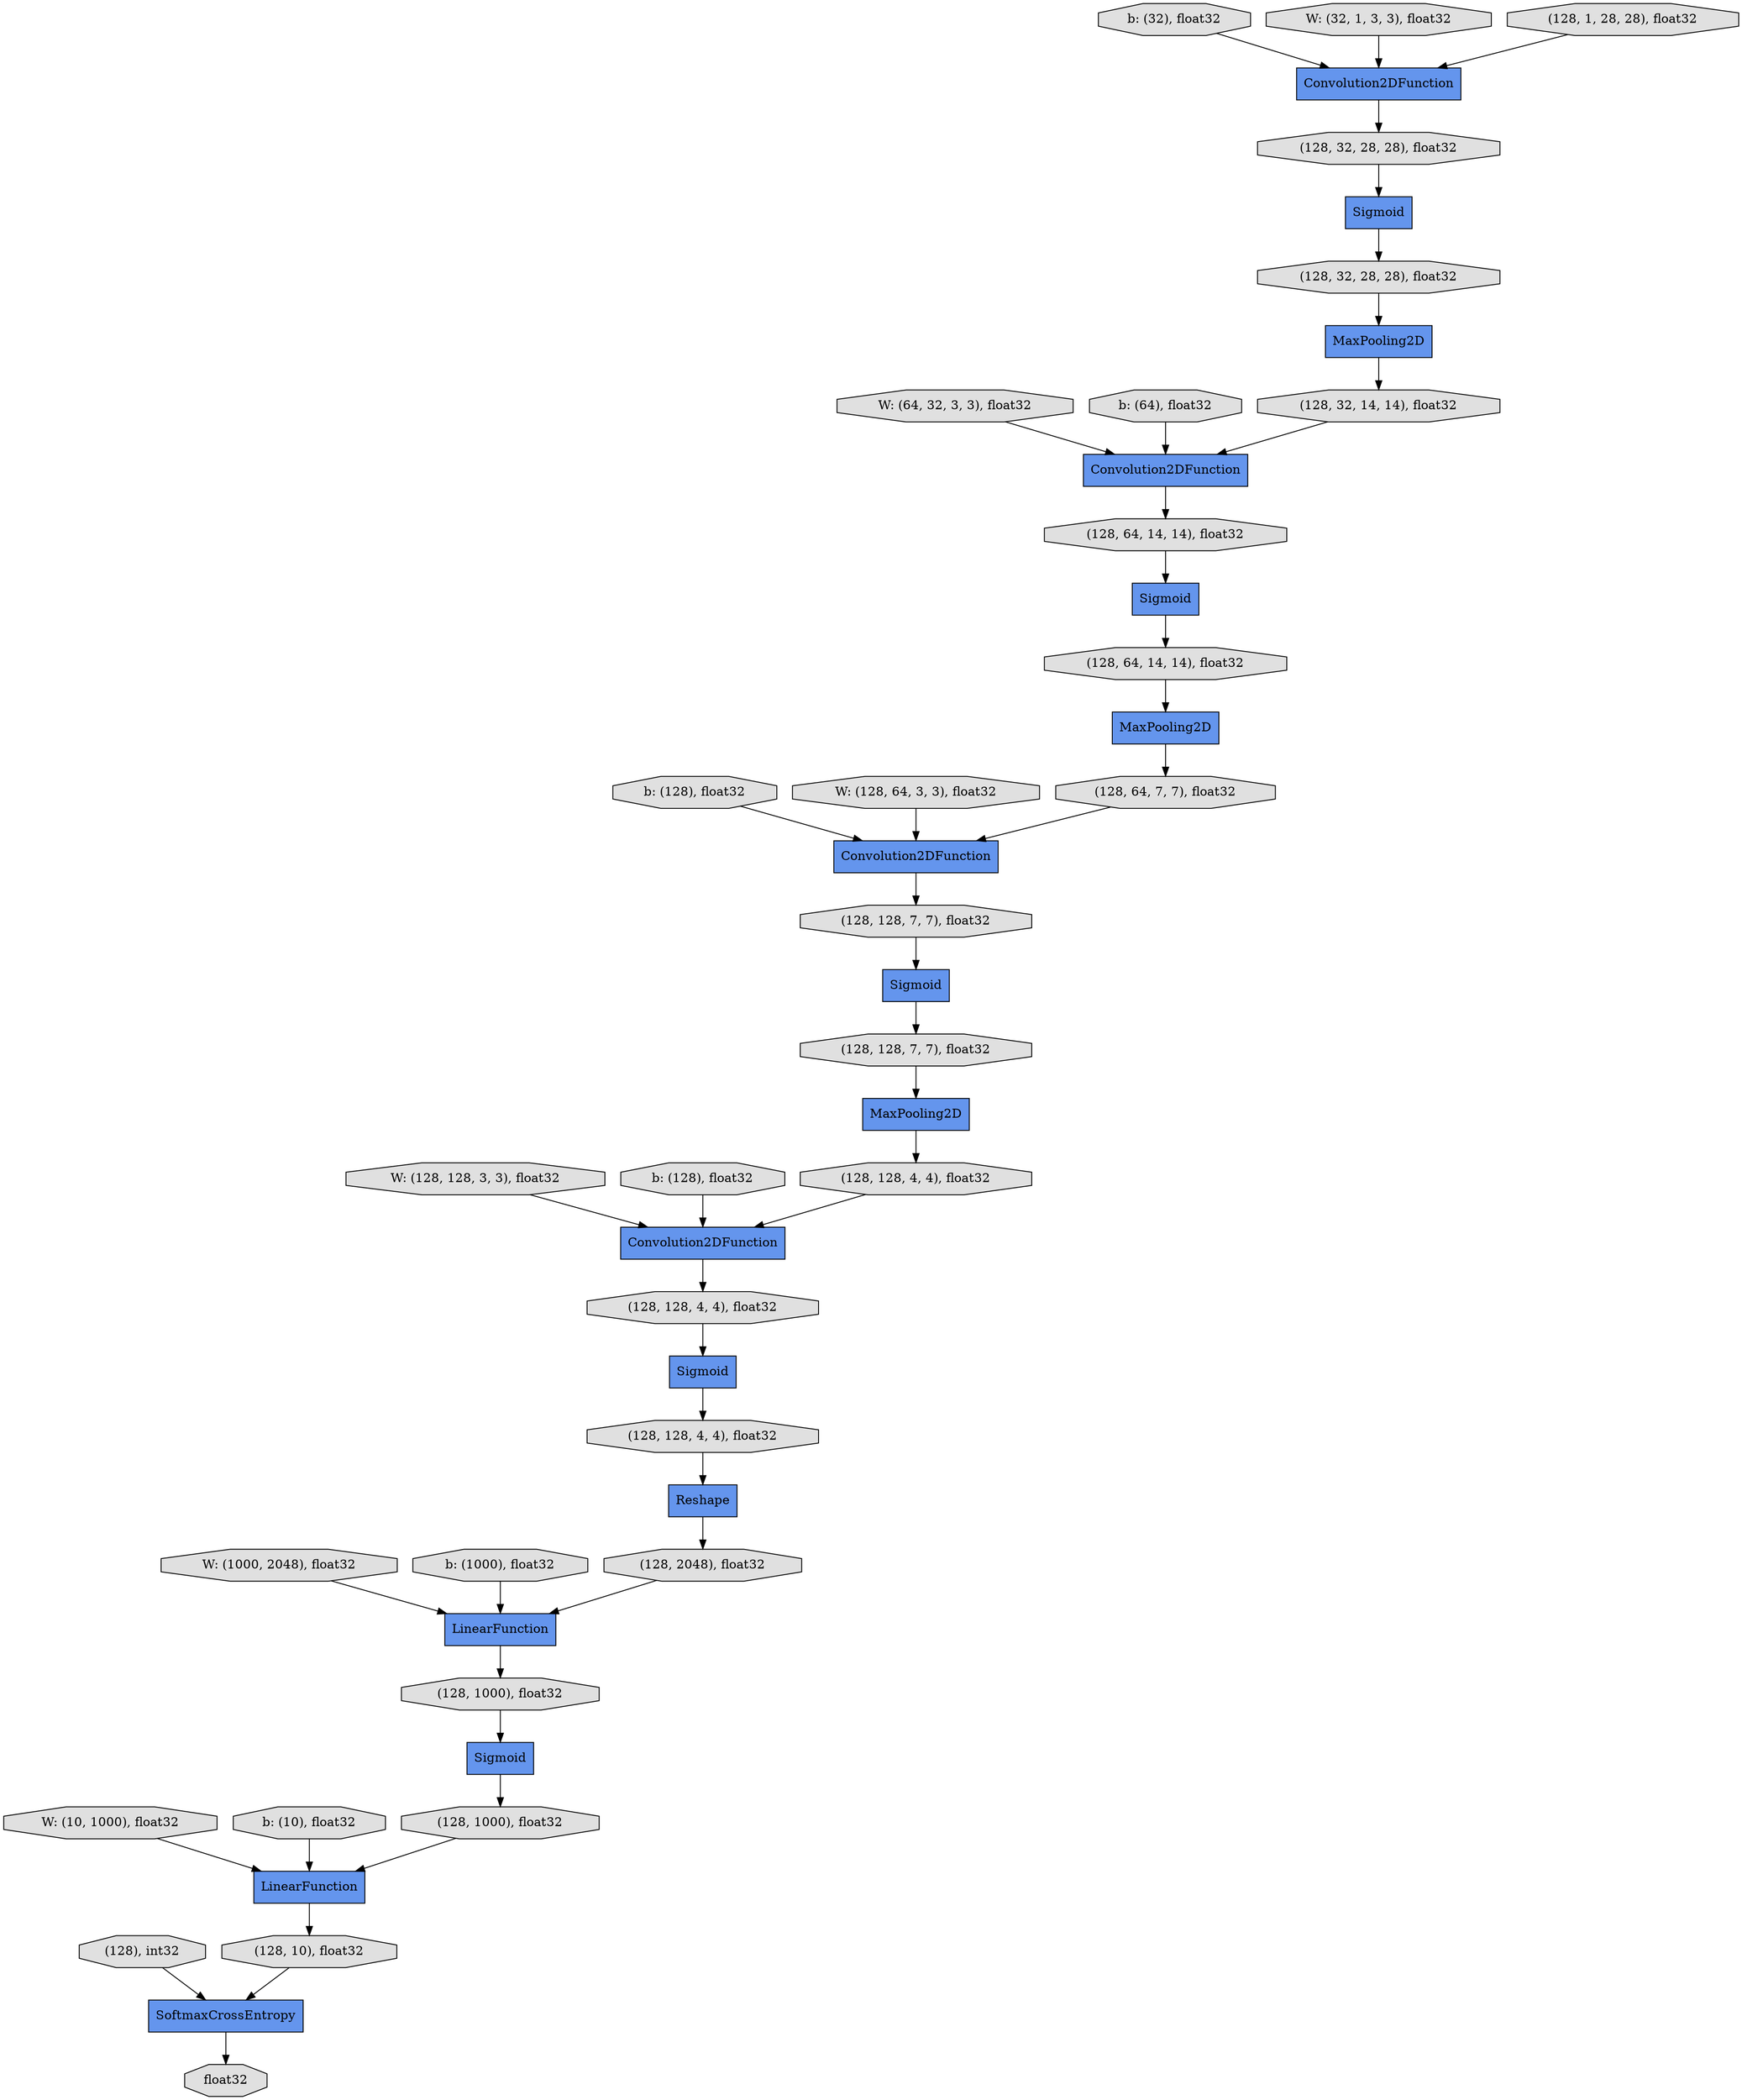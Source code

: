 digraph graphname{rankdir=TB;4527552552 [label="Sigmoid",shape="record",fillcolor="#6495ED",style="filled"];4527566976 [label="Reshape",shape="record",fillcolor="#6495ED",style="filled"];4527552720 [label="(128, 64, 14, 14), float32",shape="octagon",fillcolor="#E0E0E0",style="filled"];112454250736 [label="W: (128, 128, 3, 3), float32",shape="octagon",fillcolor="#E0E0E0",style="filled"];4527567200 [label="Sigmoid",shape="record",fillcolor="#6495ED",style="filled"];4527552944 [label="(128, 64, 14, 14), float32",shape="octagon",fillcolor="#E0E0E0",style="filled"];4527567312 [label="(128, 2048), float32",shape="octagon",fillcolor="#E0E0E0",style="filled"];112454250960 [label="b: (128), float32",shape="octagon",fillcolor="#E0E0E0",style="filled"];4527567368 [label="LinearFunction",shape="record",fillcolor="#6495ED",style="filled"];4527553056 [label="MaxPooling2D",shape="record",fillcolor="#6495ED",style="filled"];4527553168 [label="(128, 64, 7, 7), float32",shape="octagon",fillcolor="#E0E0E0",style="filled"];4527567536 [label="(128, 1000), float32",shape="octagon",fillcolor="#E0E0E0",style="filled"];4527553280 [label="Convolution2DFunction",shape="record",fillcolor="#6495ED",style="filled"];112454167296 [label="W: (64, 32, 3, 3), float32",shape="octagon",fillcolor="#E0E0E0",style="filled"];4527567648 [label="(128, 1000), float32",shape="octagon",fillcolor="#E0E0E0",style="filled"];112454251296 [label="W: (1000, 2048), float32",shape="octagon",fillcolor="#E0E0E0",style="filled"];4527553336 [label="Sigmoid",shape="record",fillcolor="#6495ED",style="filled"];4527567760 [label="LinearFunction",shape="record",fillcolor="#6495ED",style="filled"];4527567816 [label="SoftmaxCrossEntropy",shape="record",fillcolor="#6495ED",style="filled"];4527553504 [label="(128, 128, 7, 7), float32",shape="octagon",fillcolor="#E0E0E0",style="filled"];112454251520 [label="b: (1000), float32",shape="octagon",fillcolor="#E0E0E0",style="filled"];4527514624 [label="b: (32), float32",shape="octagon",fillcolor="#E0E0E0",style="filled"];4527567984 [label="(128, 10), float32",shape="octagon",fillcolor="#E0E0E0",style="filled"];112454167688 [label="b: (64), float32",shape="octagon",fillcolor="#E0E0E0",style="filled"];4527553728 [label="(128, 128, 7, 7), float32",shape="octagon",fillcolor="#E0E0E0",style="filled"];112454167744 [label="b: (128), float32",shape="octagon",fillcolor="#E0E0E0",style="filled"];4527568152 [label="(128), int32",shape="octagon",fillcolor="#E0E0E0",style="filled"];4527568264 [label="float32",shape="octagon",fillcolor="#E0E0E0",style="filled"];4527553952 [label="(128, 128, 4, 4), float32",shape="octagon",fillcolor="#E0E0E0",style="filled"];112454253984 [label="Convolution2DFunction",shape="record",fillcolor="#6495ED",style="filled"];112454251968 [label="W: (10, 1000), float32",shape="octagon",fillcolor="#E0E0E0",style="filled"];4527551992 [label="Sigmoid",shape="record",fillcolor="#6495ED",style="filled"];4527515128 [label="W: (32, 1, 3, 3), float32",shape="octagon",fillcolor="#E0E0E0",style="filled"];4527554064 [label="Convolution2DFunction",shape="record",fillcolor="#6495ED",style="filled"];4527552048 [label="(128, 1, 28, 28), float32",shape="octagon",fillcolor="#E0E0E0",style="filled"];4527554120 [label="Sigmoid",shape="record",fillcolor="#6495ED",style="filled"];4527552104 [label="MaxPooling2D",shape="record",fillcolor="#6495ED",style="filled"];112454252192 [label="b: (10), float32",shape="octagon",fillcolor="#E0E0E0",style="filled"];4527552160 [label="(128, 32, 28, 28), float32",shape="octagon",fillcolor="#E0E0E0",style="filled"];4527554288 [label="(128, 128, 4, 4), float32",shape="octagon",fillcolor="#E0E0E0",style="filled"];4527552272 [label="(128, 32, 28, 28), float32",shape="octagon",fillcolor="#E0E0E0",style="filled"];112454168360 [label="W: (128, 64, 3, 3), float32",shape="octagon",fillcolor="#E0E0E0",style="filled"];4527552328 [label="MaxPooling2D",shape="record",fillcolor="#6495ED",style="filled"];4527552384 [label="(128, 32, 14, 14), float32",shape="octagon",fillcolor="#E0E0E0",style="filled"];4527554512 [label="(128, 128, 4, 4), float32",shape="octagon",fillcolor="#E0E0E0",style="filled"];4527552496 [label="Convolution2DFunction",shape="record",fillcolor="#6495ED",style="filled"];4527553728 -> 4527553056;4527554512 -> 4527566976;4527553280 -> 4527553504;112454167688 -> 4527552496;4527515128 -> 112454253984;112454250960 -> 4527554064;4527567200 -> 4527567648;112454251968 -> 4527567760;4527554120 -> 4527554512;4527567648 -> 4527567760;112454252192 -> 4527567760;4527567760 -> 4527567984;112454250736 -> 4527554064;112454168360 -> 4527553280;4527551992 -> 4527552272;4527566976 -> 4527567312;4527552552 -> 4527552944;4527567816 -> 4527568264;112454251296 -> 4527567368;4527553504 -> 4527553336;4527552944 -> 4527552328;4527568152 -> 4527567816;4527553952 -> 4527554064;4527552720 -> 4527552552;4527567536 -> 4527567200;4527554064 -> 4527554288;4527553168 -> 4527553280;4527553336 -> 4527553728;4527552104 -> 4527552384;112454253984 -> 4527552160;4527567984 -> 4527567816;4527552384 -> 4527552496;4527552160 -> 4527551992;112454251520 -> 4527567368;4527552272 -> 4527552104;4527514624 -> 112454253984;112454167296 -> 4527552496;4527567312 -> 4527567368;4527567368 -> 4527567536;4527552496 -> 4527552720;4527552328 -> 4527553168;112454167744 -> 4527553280;4527554288 -> 4527554120;4527552048 -> 112454253984;4527553056 -> 4527553952;}